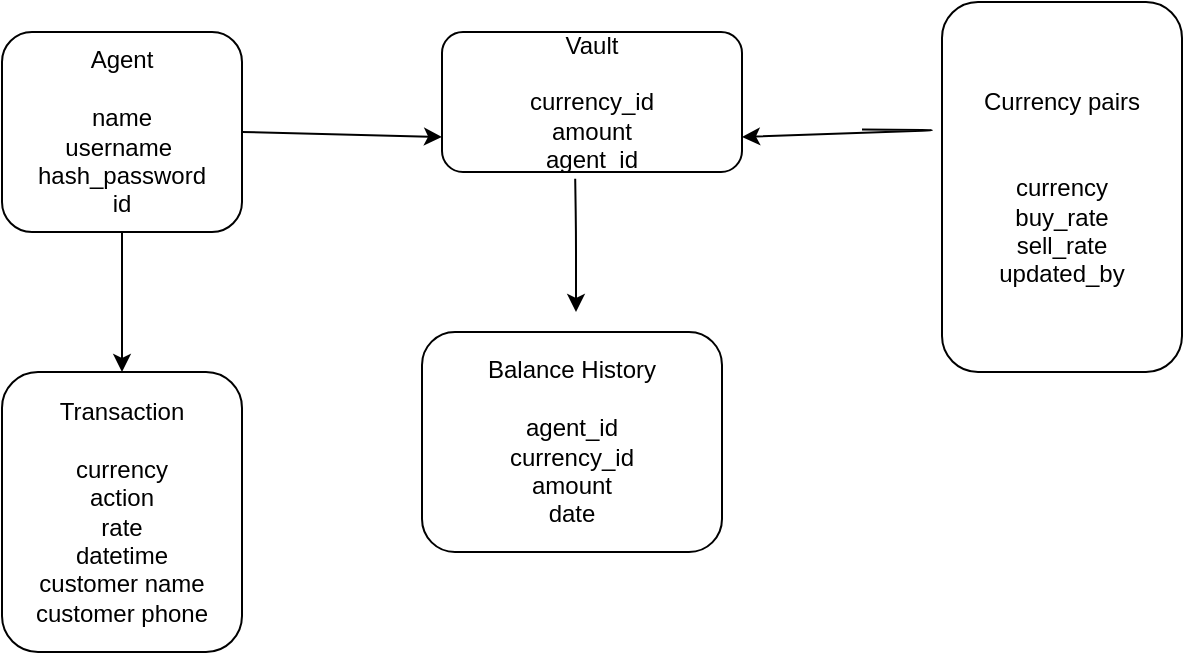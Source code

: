 <mxfile>
    <diagram id="8X7keAAUkCYeNsxqTZ2R" name="Page-1">
        <mxGraphModel dx="692" dy="159" grid="1" gridSize="10" guides="1" tooltips="1" connect="1" arrows="1" fold="1" page="1" pageScale="1" pageWidth="850" pageHeight="1100" math="0" shadow="0">
            <root>
                <mxCell id="0"/>
                <mxCell id="1" parent="0"/>
                <mxCell id="2" value="Agent&lt;br&gt;&lt;br&gt;name&lt;br&gt;username&amp;nbsp;&lt;br&gt;hash_password&lt;br&gt;id" style="rounded=1;whiteSpace=wrap;html=1;" parent="1" vertex="1">
                    <mxGeometry x="80" y="90" width="120" height="100" as="geometry"/>
                </mxCell>
                <mxCell id="3" value="Currency pairs&lt;br&gt;&lt;br&gt;&lt;br&gt;currency&lt;br&gt;buy_rate&lt;br&gt;sell_rate&lt;br&gt;updated_by" style="rounded=1;whiteSpace=wrap;html=1;" parent="1" vertex="1">
                    <mxGeometry x="550" y="75" width="120" height="185" as="geometry"/>
                </mxCell>
                <mxCell id="4" value="Transaction&lt;br&gt;&lt;br&gt;currency&lt;br&gt;action&lt;br&gt;rate&lt;br&gt;datetime&lt;br&gt;customer name&lt;br&gt;customer phone&lt;br&gt;" style="rounded=1;whiteSpace=wrap;html=1;" parent="1" vertex="1">
                    <mxGeometry x="80" y="260" width="120" height="140" as="geometry"/>
                </mxCell>
                <mxCell id="6" value="Vault&lt;br&gt;&lt;br&gt;currency_id&lt;br&gt;amount&lt;br&gt;agent_id" style="rounded=1;whiteSpace=wrap;html=1;" parent="1" vertex="1">
                    <mxGeometry x="300" y="90" width="150" height="70" as="geometry"/>
                </mxCell>
                <mxCell id="7" value="Balance History&lt;br&gt;&lt;br&gt;agent_id&lt;br&gt;currency_id&lt;br&gt;amount&lt;br&gt;date" style="rounded=1;whiteSpace=wrap;html=1;" parent="1" vertex="1">
                    <mxGeometry x="290" y="240" width="150" height="110" as="geometry"/>
                </mxCell>
                <mxCell id="8" value="" style="endArrow=classic;html=1;exitX=1;exitY=0.5;exitDx=0;exitDy=0;entryX=0;entryY=0.75;entryDx=0;entryDy=0;" parent="1" source="2" target="6" edge="1">
                    <mxGeometry width="50" height="50" relative="1" as="geometry">
                        <mxPoint x="360" y="240" as="sourcePoint"/>
                        <mxPoint x="410" y="190" as="targetPoint"/>
                    </mxGeometry>
                </mxCell>
                <mxCell id="9" value="" style="endArrow=classic;html=1;exitX=0.444;exitY=1.048;exitDx=0;exitDy=0;exitPerimeter=0;" parent="1" source="6" edge="1">
                    <mxGeometry width="50" height="50" relative="1" as="geometry">
                        <mxPoint x="360" y="240" as="sourcePoint"/>
                        <mxPoint x="367" y="230" as="targetPoint"/>
                        <Array as="points">
                            <mxPoint x="367" y="190"/>
                        </Array>
                    </mxGeometry>
                </mxCell>
                <mxCell id="11" value="" style="endArrow=classic;html=1;" parent="1" source="2" edge="1">
                    <mxGeometry width="50" height="50" relative="1" as="geometry">
                        <mxPoint x="150" y="400" as="sourcePoint"/>
                        <mxPoint x="140" y="260" as="targetPoint"/>
                    </mxGeometry>
                </mxCell>
                <mxCell id="12" value="" style="endArrow=classic;html=1;exitX=1;exitY=0.5;exitDx=0;exitDy=0;entryX=1;entryY=0.75;entryDx=0;entryDy=0;" edge="1" parent="1" target="6">
                    <mxGeometry width="50" height="50" relative="1" as="geometry">
                        <mxPoint x="510" y="138.75" as="sourcePoint"/>
                        <mxPoint x="610" y="141.25" as="targetPoint"/>
                        <Array as="points">
                            <mxPoint x="550" y="139"/>
                        </Array>
                    </mxGeometry>
                </mxCell>
            </root>
        </mxGraphModel>
    </diagram>
</mxfile>